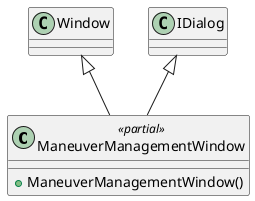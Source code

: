 @startuml
class ManeuverManagementWindow <<partial>> {
    + ManeuverManagementWindow()
}
Window <|-- ManeuverManagementWindow
IDialog <|-- ManeuverManagementWindow
@enduml
